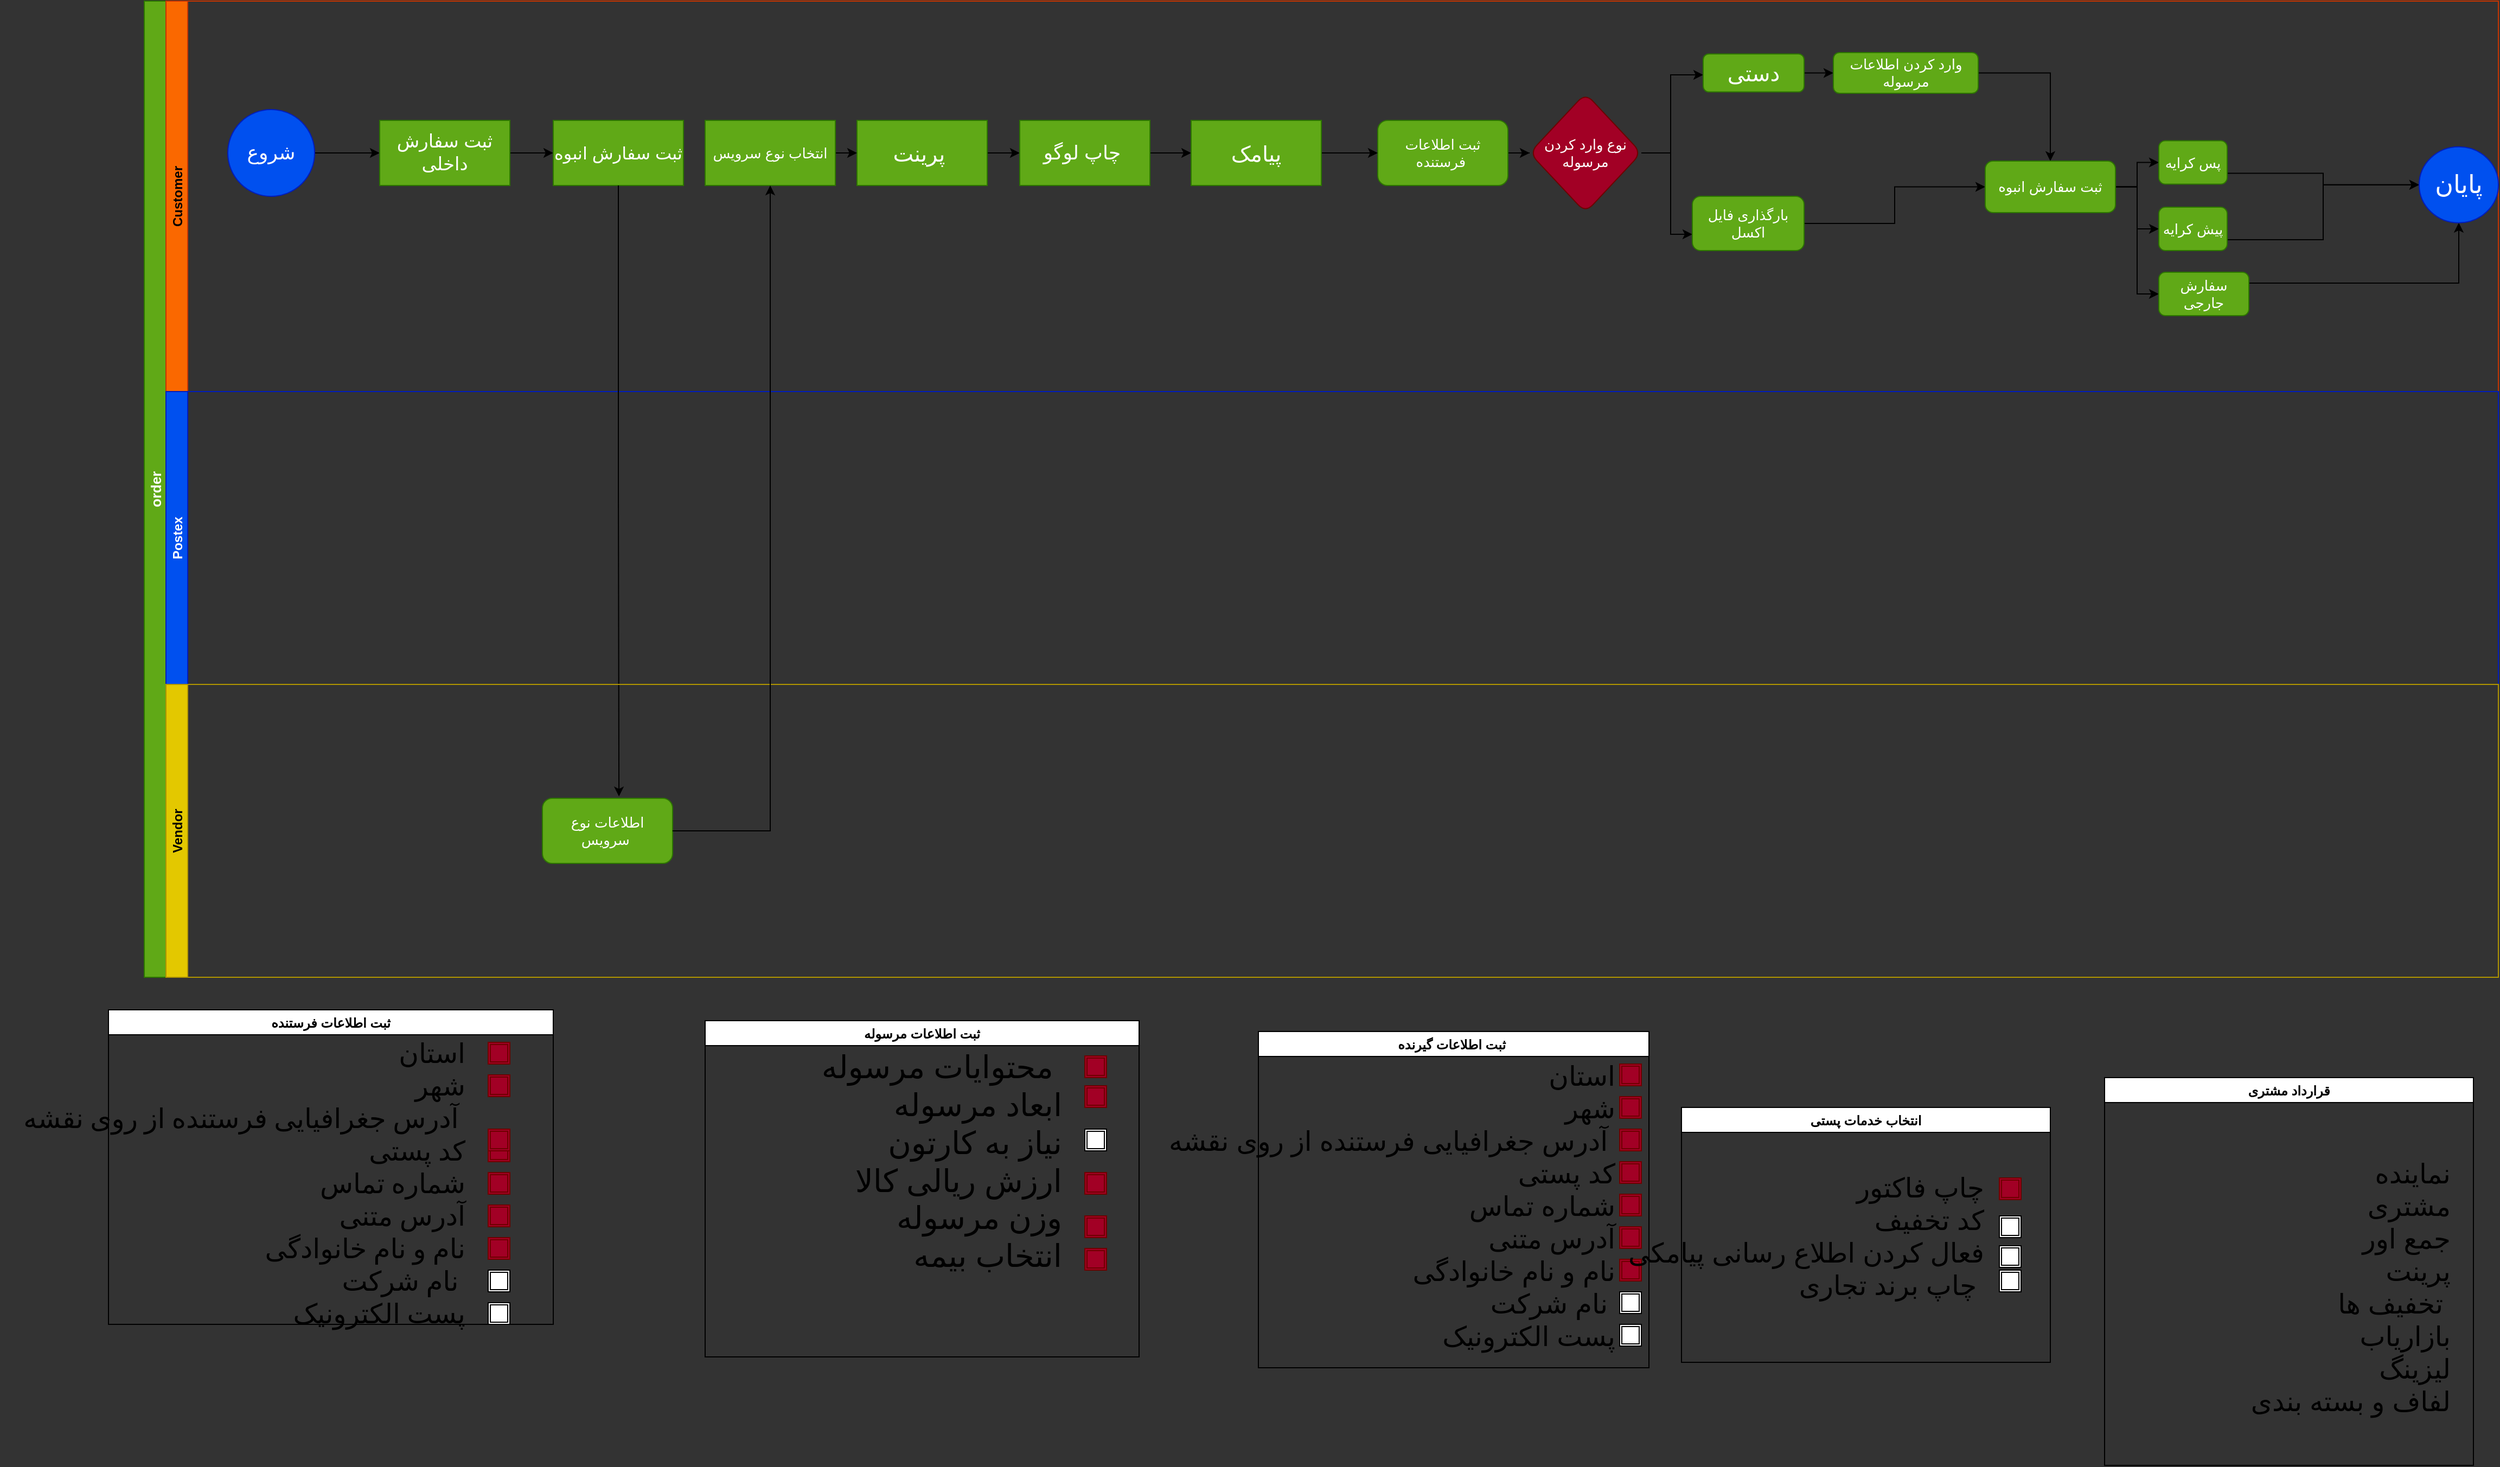 <mxfile>
    <diagram id="snXYFUUtnWpXlYPX3RTv" name="Page-1">
        <mxGraphModel dx="2629" dy="227" grid="0" gridSize="10" guides="1" tooltips="1" connect="1" arrows="1" fold="1" page="1" pageScale="1" pageWidth="2336" pageHeight="1654" background="#333333" math="0" shadow="0">
            <root>
                <mxCell id="0"/>
                <mxCell id="1" parent="0"/>
                <mxCell id="57" value="ثبت اطلاعات فرستنده" style="swimlane;fontColor=#000000;" parent="1" vertex="1">
                    <mxGeometry x="50" y="1010" width="410" height="290" as="geometry">
                        <mxRectangle x="130" y="1140" width="90" height="23" as="alternateBounds"/>
                    </mxGeometry>
                </mxCell>
                <mxCell id="58" value="&lt;span style=&quot;font-size: 25px&quot;&gt;&lt;font color=&quot;#000000&quot;&gt;استان&lt;br&gt;شهر&lt;br&gt;&lt;/font&gt;&lt;/span&gt;&lt;span style=&quot;color: rgb(0 , 0 , 0) ; font-size: 25px&quot;&gt;آدرس جغرافیایی فرستنده از روی نقشه&lt;/span&gt;&lt;span style=&quot;font-size: 25px&quot;&gt;&lt;font color=&quot;#000000&quot;&gt;&amp;nbsp;&lt;br&gt;کد پستی&lt;br&gt;&amp;nbsp;شماره تماس&lt;br&gt;آدرس متنی&lt;br&gt;نام و نام خانوادگی&lt;br&gt;نام شرکت&amp;nbsp;&lt;br&gt;&lt;/font&gt;&lt;/span&gt;&lt;span style=&quot;font-size: 25px&quot;&gt;&lt;font color=&quot;#000000&quot;&gt;پست الکترونیک&lt;/font&gt;&lt;/span&gt;" style="text;html=1;align=right;verticalAlign=middle;resizable=0;points=[];autosize=1;strokeColor=none;fontColor=#FFFFFF;fontFamily=Tahoma;" parent="57" vertex="1">
                    <mxGeometry x="-100" y="70" width="430" height="180" as="geometry"/>
                </mxCell>
                <mxCell id="219" value="" style="shape=ext;double=1;whiteSpace=wrap;html=1;aspect=fixed;fillColor=#a20025;strokeColor=#6F0000;fontColor=#ffffff;" parent="57" vertex="1">
                    <mxGeometry x="350" y="30" width="20" height="20" as="geometry"/>
                </mxCell>
                <mxCell id="220" value="" style="shape=ext;double=1;whiteSpace=wrap;html=1;aspect=fixed;fillColor=#a20025;strokeColor=#6F0000;fontColor=#ffffff;" parent="57" vertex="1">
                    <mxGeometry x="350" y="60" width="20" height="20" as="geometry"/>
                </mxCell>
                <mxCell id="222" value="" style="shape=ext;double=1;whiteSpace=wrap;html=1;aspect=fixed;fillColor=#a20025;strokeColor=#6F0000;fontColor=#ffffff;" parent="57" vertex="1">
                    <mxGeometry x="350" y="120" width="20" height="20" as="geometry"/>
                </mxCell>
                <mxCell id="223" value="" style="shape=ext;double=1;whiteSpace=wrap;html=1;aspect=fixed;fillColor=#a20025;strokeColor=#6F0000;fontColor=#ffffff;" parent="57" vertex="1">
                    <mxGeometry x="350" y="150" width="20" height="20" as="geometry"/>
                </mxCell>
                <mxCell id="224" value="" style="shape=ext;double=1;whiteSpace=wrap;html=1;aspect=fixed;fillColor=#a20025;strokeColor=#6F0000;fontColor=#ffffff;" parent="57" vertex="1">
                    <mxGeometry x="350" y="180" width="20" height="20" as="geometry"/>
                </mxCell>
                <mxCell id="225" value="" style="shape=ext;double=1;whiteSpace=wrap;html=1;aspect=fixed;fillColor=#a20025;strokeColor=#6F0000;fontColor=#ffffff;" parent="57" vertex="1">
                    <mxGeometry x="350" y="210" width="20" height="20" as="geometry"/>
                </mxCell>
                <mxCell id="226" value="" style="shape=ext;double=1;whiteSpace=wrap;html=1;aspect=fixed;" parent="57" vertex="1">
                    <mxGeometry x="350" y="240" width="20" height="20" as="geometry"/>
                </mxCell>
                <mxCell id="227" value="" style="shape=ext;double=1;whiteSpace=wrap;html=1;aspect=fixed;" parent="57" vertex="1">
                    <mxGeometry x="350" y="270" width="20" height="20" as="geometry"/>
                </mxCell>
                <mxCell id="61" value="ثبت اطلاعات مرسوله" style="swimlane;fontColor=#000000;" parent="1" vertex="1">
                    <mxGeometry x="600" y="1020" width="400" height="310" as="geometry"/>
                </mxCell>
                <mxCell id="62" value="&lt;font style=&quot;font-size: 29px&quot;&gt;&lt;font color=&quot;#000000&quot; style=&quot;font-size: 29px&quot;&gt;محتوایات مرسوله&amp;nbsp;&lt;br&gt;&lt;/font&gt;&lt;font color=&quot;#000000&quot; style=&quot;font-size: 29px&quot;&gt;ابعاد مرسوله&lt;br&gt;&lt;/font&gt;&lt;span style=&quot;color: rgb(0 , 0 , 0)&quot;&gt;نیاز به کارتون&lt;/span&gt;&lt;font color=&quot;#000000&quot; style=&quot;font-size: 29px&quot;&gt;&lt;br&gt;ارزش ریالی کالا&lt;/font&gt;&lt;font color=&quot;#000000&quot; style=&quot;font-size: 29px&quot;&gt;&lt;br&gt;وزن مرسوله&lt;br&gt;انتخاب بیمه&lt;/font&gt;&lt;br&gt;&lt;/font&gt;" style="text;html=1;align=right;verticalAlign=middle;resizable=0;points=[];autosize=1;strokeColor=none;fontColor=#FFFFFF;" parent="61" vertex="1">
                    <mxGeometry x="140" y="70" width="190" height="120" as="geometry"/>
                </mxCell>
                <mxCell id="237" value="" style="shape=ext;double=1;whiteSpace=wrap;html=1;aspect=fixed;fillColor=#a20025;strokeColor=#6F0000;fontColor=#ffffff;" parent="61" vertex="1">
                    <mxGeometry x="350" y="32.5" width="20" height="20" as="geometry"/>
                </mxCell>
                <mxCell id="238" value="" style="shape=ext;double=1;whiteSpace=wrap;html=1;aspect=fixed;fillColor=#a20025;strokeColor=#6F0000;fontColor=#ffffff;" parent="61" vertex="1">
                    <mxGeometry x="350" y="60" width="20" height="20" as="geometry"/>
                </mxCell>
                <mxCell id="239" value="" style="shape=ext;double=1;whiteSpace=wrap;html=1;aspect=fixed;fillColor=#a20025;strokeColor=#6F0000;fontColor=#ffffff;" parent="61" vertex="1">
                    <mxGeometry x="350" y="210" width="20" height="20" as="geometry"/>
                </mxCell>
                <mxCell id="241" value="" style="shape=ext;double=1;whiteSpace=wrap;html=1;aspect=fixed;fillColor=#a20025;strokeColor=#6F0000;fontColor=#ffffff;" parent="61" vertex="1">
                    <mxGeometry x="350" y="180" width="20" height="20" as="geometry"/>
                </mxCell>
                <mxCell id="240" value="" style="shape=ext;double=1;whiteSpace=wrap;html=1;aspect=fixed;fillColor=#a20025;strokeColor=#6F0000;fontColor=#ffffff;" parent="61" vertex="1">
                    <mxGeometry x="350" y="140" width="20" height="20" as="geometry"/>
                </mxCell>
                <mxCell id="242" value="" style="shape=ext;double=1;whiteSpace=wrap;html=1;aspect=fixed;" parent="61" vertex="1">
                    <mxGeometry x="350" y="100" width="20" height="20" as="geometry"/>
                </mxCell>
                <mxCell id="63" value="ثبت اطلاعات گیرنده " style="swimlane;fontColor=#000000;" parent="1" vertex="1">
                    <mxGeometry x="1110" y="1030" width="360" height="310" as="geometry"/>
                </mxCell>
                <mxCell id="64" value="&lt;span style=&quot;font-size: 25px&quot;&gt;&lt;font color=&quot;#000000&quot;&gt;استان&lt;br&gt;شهر&lt;br&gt;&lt;/font&gt;&lt;/span&gt;&lt;span style=&quot;color: rgb(0 , 0 , 0) ; font-size: 25px&quot;&gt;آدرس جغرافیایی فرستنده از روی نقشه&lt;/span&gt;&lt;span style=&quot;font-size: 25px&quot;&gt;&lt;font color=&quot;#000000&quot;&gt;&amp;nbsp;&lt;br&gt;کد پستی&lt;br&gt;&amp;nbsp;شماره تماس&lt;br&gt;آدرس متنی&lt;br&gt;نام و نام خانوادگی&lt;br&gt;&lt;/font&gt;&lt;/span&gt;&lt;span style=&quot;font-size: 25px&quot;&gt;&lt;font color=&quot;#000000&quot;&gt;نام شرکت&amp;nbsp;&lt;br&gt;پست الکترونیک&lt;/font&gt;&lt;/span&gt;" style="text;html=1;align=right;verticalAlign=middle;resizable=0;points=[];autosize=1;strokeColor=none;fontColor=#FFFFFF;" parent="63" vertex="1">
                    <mxGeometry y="80" width="330" height="160" as="geometry"/>
                </mxCell>
                <mxCell id="228" value="" style="shape=ext;double=1;whiteSpace=wrap;html=1;aspect=fixed;fillColor=#a20025;strokeColor=#6F0000;fontColor=#ffffff;" parent="63" vertex="1">
                    <mxGeometry x="333" y="30" width="20" height="20" as="geometry"/>
                </mxCell>
                <mxCell id="229" value="" style="shape=ext;double=1;whiteSpace=wrap;html=1;aspect=fixed;fillColor=#a20025;strokeColor=#6F0000;fontColor=#ffffff;" parent="63" vertex="1">
                    <mxGeometry x="333" y="60" width="20" height="20" as="geometry"/>
                </mxCell>
                <mxCell id="230" value="" style="shape=ext;double=1;whiteSpace=wrap;html=1;aspect=fixed;fillColor=#a20025;strokeColor=#6F0000;fontColor=#ffffff;" parent="63" vertex="1">
                    <mxGeometry x="333" y="120" width="20" height="20" as="geometry"/>
                </mxCell>
                <mxCell id="231" value="" style="shape=ext;double=1;whiteSpace=wrap;html=1;aspect=fixed;fillColor=#a20025;strokeColor=#6F0000;fontColor=#ffffff;" parent="63" vertex="1">
                    <mxGeometry x="333" y="150" width="20" height="20" as="geometry"/>
                </mxCell>
                <mxCell id="232" value="" style="shape=ext;double=1;whiteSpace=wrap;html=1;aspect=fixed;fillColor=#a20025;strokeColor=#6F0000;fontColor=#ffffff;" parent="63" vertex="1">
                    <mxGeometry x="333" y="180" width="20" height="20" as="geometry"/>
                </mxCell>
                <mxCell id="233" value="" style="shape=ext;double=1;whiteSpace=wrap;html=1;aspect=fixed;fillColor=#a20025;strokeColor=#6F0000;fontColor=#ffffff;" parent="63" vertex="1">
                    <mxGeometry x="333" y="210" width="20" height="20" as="geometry"/>
                </mxCell>
                <mxCell id="234" value="" style="shape=ext;double=1;whiteSpace=wrap;html=1;aspect=fixed;" parent="63" vertex="1">
                    <mxGeometry x="333" y="240" width="20" height="20" as="geometry"/>
                </mxCell>
                <mxCell id="235" value="" style="shape=ext;double=1;whiteSpace=wrap;html=1;aspect=fixed;" parent="63" vertex="1">
                    <mxGeometry x="333" y="270" width="20" height="20" as="geometry"/>
                </mxCell>
                <mxCell id="236" value="" style="shape=ext;double=1;whiteSpace=wrap;html=1;aspect=fixed;fillColor=#a20025;strokeColor=#6F0000;fontColor=#ffffff;" parent="63" vertex="1">
                    <mxGeometry x="333" y="90" width="20" height="20" as="geometry"/>
                </mxCell>
                <mxCell id="65" value="قرارداد مشتری" style="swimlane;fontColor=#000000;" parent="1" vertex="1">
                    <mxGeometry x="1890" y="1072.5" width="340" height="357.5" as="geometry">
                        <mxRectangle x="130" y="1140" width="90" height="23" as="alternateBounds"/>
                    </mxGeometry>
                </mxCell>
                <mxCell id="66" value="&lt;span style=&quot;color: rgb(0 , 0 , 0) ; font-size: 25px&quot;&gt;نماینده&lt;/span&gt;&lt;br style=&quot;color: rgb(0 , 0 , 0) ; font-size: 25px&quot;&gt;&lt;span style=&quot;color: rgb(0 , 0 , 0) ; font-size: 25px&quot;&gt;مشتری&lt;/span&gt;&lt;br style=&quot;color: rgb(0 , 0 , 0) ; font-size: 25px&quot;&gt;&lt;span style=&quot;color: rgb(0 , 0 , 0) ; font-size: 25px&quot;&gt;جمع اور&lt;/span&gt;&lt;br style=&quot;color: rgb(0 , 0 , 0) ; font-size: 25px&quot;&gt;&lt;span style=&quot;color: rgb(0 , 0 , 0) ; font-size: 25px&quot;&gt;پرینت&lt;/span&gt;&lt;br style=&quot;color: rgb(0 , 0 , 0) ; font-size: 25px&quot;&gt;&lt;span style=&quot;color: rgb(0 , 0 , 0) ; font-size: 25px&quot;&gt;تخفیف ها&amp;nbsp;&lt;/span&gt;&lt;br style=&quot;color: rgb(0 , 0 , 0) ; font-size: 25px&quot;&gt;&lt;span style=&quot;color: rgb(0 , 0 , 0) ; font-size: 25px&quot;&gt;بازاریاب&lt;/span&gt;&lt;br style=&quot;color: rgb(0 , 0 , 0) ; font-size: 25px&quot;&gt;&lt;span style=&quot;color: rgb(0 , 0 , 0) ; font-size: 25px&quot;&gt;لیزینگ&lt;/span&gt;&lt;br style=&quot;color: rgb(0 , 0 , 0) ; font-size: 25px&quot;&gt;&lt;span style=&quot;color: rgb(0 , 0 , 0) ; font-size: 25px&quot;&gt;لفاف و بسته بندی&lt;/span&gt;" style="text;html=1;align=right;verticalAlign=middle;resizable=0;points=[];autosize=1;strokeColor=none;fontColor=#FFFFFF;" parent="65" vertex="1">
                    <mxGeometry x="160" y="117.5" width="160" height="150" as="geometry"/>
                </mxCell>
                <mxCell id="132" value="order" style="swimlane;childLayout=stackLayout;resizeParent=1;resizeParentMax=0;horizontal=0;startSize=20;horizontalStack=0;fillColor=#60a917;strokeColor=#2D7600;fontColor=#ffffff;fontSize=13;" parent="1" vertex="1">
                    <mxGeometry x="83" y="80" width="2170" height="900" as="geometry"/>
                </mxCell>
                <mxCell id="133" value="Customer" style="swimlane;startSize=20;horizontal=0;fillColor=#fa6800;fontColor=#000000;strokeColor=#C73500;" parent="132" vertex="1">
                    <mxGeometry x="20" width="2150" height="360" as="geometry"/>
                </mxCell>
                <mxCell id="138" value="" style="edgeStyle=orthogonalEdgeStyle;rounded=0;orthogonalLoop=1;jettySize=auto;html=1;fontSize=13;" parent="133" source="136" target="137" edge="1">
                    <mxGeometry relative="1" as="geometry"/>
                </mxCell>
                <mxCell id="136" value="&lt;font style=&quot;font-size: 18px&quot;&gt;شروع&lt;/font&gt;" style="ellipse;whiteSpace=wrap;html=1;aspect=fixed;fontSize=13;fillColor=#0050ef;strokeColor=#001DBC;fontColor=#ffffff;" parent="133" vertex="1">
                    <mxGeometry x="57" y="100" width="80" height="80" as="geometry"/>
                </mxCell>
                <mxCell id="140" value="" style="edgeStyle=orthogonalEdgeStyle;rounded=0;orthogonalLoop=1;jettySize=auto;html=1;fontSize=13;" parent="133" source="137" target="139" edge="1">
                    <mxGeometry relative="1" as="geometry"/>
                </mxCell>
                <mxCell id="137" value="&lt;font style=&quot;font-size: 17px&quot;&gt;ثبت سفارش داخلی&lt;/font&gt;" style="whiteSpace=wrap;html=1;fontSize=13;fontColor=#ffffff;strokeColor=#2D7600;fillColor=#60a917;" parent="133" vertex="1">
                    <mxGeometry x="197" y="110" width="120" height="60" as="geometry"/>
                </mxCell>
                <mxCell id="139" value="&lt;font style=&quot;font-size: 16px&quot;&gt;ثبت سفارش انبوه&lt;/font&gt;" style="whiteSpace=wrap;html=1;fontSize=13;fontColor=#ffffff;strokeColor=#2D7600;fillColor=#60a917;" parent="133" vertex="1">
                    <mxGeometry x="357" y="110" width="120" height="60" as="geometry"/>
                </mxCell>
                <mxCell id="177" value="" style="edgeStyle=orthogonalEdgeStyle;rounded=0;orthogonalLoop=1;jettySize=auto;html=1;" parent="133" source="148" target="176" edge="1">
                    <mxGeometry relative="1" as="geometry"/>
                </mxCell>
                <mxCell id="148" value="ثبت اطلاعات فرستنده&amp;nbsp;" style="whiteSpace=wrap;html=1;rounded=1;fontSize=13;fontColor=#ffffff;strokeColor=#2D7600;fillColor=#60a917;" parent="133" vertex="1">
                    <mxGeometry x="1117" y="110" width="120" height="60" as="geometry"/>
                </mxCell>
                <mxCell id="166" value="" style="edgeStyle=orthogonalEdgeStyle;rounded=0;orthogonalLoop=1;jettySize=auto;html=1;" parent="133" source="163" target="165" edge="1">
                    <mxGeometry relative="1" as="geometry"/>
                </mxCell>
                <mxCell id="163" value="&lt;font style=&quot;font-size: 20px&quot;&gt;پرینت&amp;nbsp;&lt;/font&gt;" style="whiteSpace=wrap;html=1;fontSize=13;fontColor=#ffffff;strokeColor=#2D7600;fillColor=#60a917;" parent="133" vertex="1">
                    <mxGeometry x="637" y="110" width="120" height="60" as="geometry"/>
                </mxCell>
                <mxCell id="168" value="" style="edgeStyle=orthogonalEdgeStyle;rounded=0;orthogonalLoop=1;jettySize=auto;html=1;" parent="133" source="165" target="167" edge="1">
                    <mxGeometry relative="1" as="geometry"/>
                </mxCell>
                <mxCell id="165" value="&lt;font style=&quot;font-size: 18px&quot;&gt;چاپ لوگو&amp;nbsp;&lt;/font&gt;" style="whiteSpace=wrap;html=1;fontSize=13;fontColor=#ffffff;strokeColor=#2D7600;fillColor=#60a917;" parent="133" vertex="1">
                    <mxGeometry x="787" y="110" width="120" height="60" as="geometry"/>
                </mxCell>
                <mxCell id="171" style="edgeStyle=orthogonalEdgeStyle;rounded=0;orthogonalLoop=1;jettySize=auto;html=1;exitX=1;exitY=0.5;exitDx=0;exitDy=0;entryX=0;entryY=0.5;entryDx=0;entryDy=0;" parent="133" source="167" target="148" edge="1">
                    <mxGeometry relative="1" as="geometry"/>
                </mxCell>
                <mxCell id="167" value="&lt;font face=&quot;helvetica&quot;&gt;&lt;span style=&quot;font-size: 20px&quot;&gt;پیامک&lt;/span&gt;&lt;/font&gt;" style="whiteSpace=wrap;html=1;fontSize=13;fontColor=#ffffff;strokeColor=#2D7600;fillColor=#60a917;" parent="133" vertex="1">
                    <mxGeometry x="945" y="110" width="120" height="60" as="geometry"/>
                </mxCell>
                <mxCell id="175" style="edgeStyle=orthogonalEdgeStyle;rounded=0;orthogonalLoop=1;jettySize=auto;html=1;exitX=1;exitY=0.5;exitDx=0;exitDy=0;entryX=0;entryY=0.5;entryDx=0;entryDy=0;" parent="133" source="172" target="163" edge="1">
                    <mxGeometry relative="1" as="geometry"/>
                </mxCell>
                <mxCell id="172" value="انتخاب نوع سرویس" style="whiteSpace=wrap;html=1;fontSize=13;fontColor=#ffffff;strokeColor=#2D7600;fillColor=#60a917;" parent="133" vertex="1">
                    <mxGeometry x="497" y="110" width="120" height="60" as="geometry"/>
                </mxCell>
                <mxCell id="179" value="" style="edgeStyle=orthogonalEdgeStyle;rounded=0;orthogonalLoop=1;jettySize=auto;html=1;" parent="133" source="176" target="178" edge="1">
                    <mxGeometry relative="1" as="geometry">
                        <Array as="points">
                            <mxPoint x="1387" y="140"/>
                            <mxPoint x="1387" y="68"/>
                        </Array>
                    </mxGeometry>
                </mxCell>
                <mxCell id="181" value="" style="edgeStyle=orthogonalEdgeStyle;rounded=0;orthogonalLoop=1;jettySize=auto;html=1;" parent="133" source="176" target="180" edge="1">
                    <mxGeometry relative="1" as="geometry">
                        <Array as="points">
                            <mxPoint x="1387" y="140"/>
                            <mxPoint x="1387" y="215"/>
                        </Array>
                    </mxGeometry>
                </mxCell>
                <mxCell id="176" value="نوع وارد کردن مرسوله" style="rhombus;whiteSpace=wrap;html=1;rounded=1;fontSize=13;fontColor=#ffffff;strokeColor=#6F0000;fillColor=#a20025;" parent="133" vertex="1">
                    <mxGeometry x="1257" y="85" width="103" height="110" as="geometry"/>
                </mxCell>
                <mxCell id="183" value="" style="edgeStyle=orthogonalEdgeStyle;rounded=0;orthogonalLoop=1;jettySize=auto;html=1;" parent="133" source="178" target="182" edge="1">
                    <mxGeometry relative="1" as="geometry"/>
                </mxCell>
                <mxCell id="178" value="&lt;font style=&quot;font-size: 20px&quot;&gt;دستی&lt;/font&gt;" style="whiteSpace=wrap;html=1;rounded=1;fontSize=13;fontColor=#ffffff;strokeColor=#2D7600;fillColor=#60a917;" parent="133" vertex="1">
                    <mxGeometry x="1417" y="48.75" width="93" height="35" as="geometry"/>
                </mxCell>
                <mxCell id="204" style="edgeStyle=orthogonalEdgeStyle;rounded=0;orthogonalLoop=1;jettySize=auto;html=1;exitX=1;exitY=0.5;exitDx=0;exitDy=0;entryX=0;entryY=0.5;entryDx=0;entryDy=0;" parent="133" source="180" target="186" edge="1">
                    <mxGeometry relative="1" as="geometry"/>
                </mxCell>
                <mxCell id="180" value="بارگذاری فایل اکسل" style="whiteSpace=wrap;html=1;rounded=1;fontSize=13;fontColor=#ffffff;strokeColor=#2D7600;fillColor=#60a917;" parent="133" vertex="1">
                    <mxGeometry x="1407" y="180" width="103" height="50" as="geometry"/>
                </mxCell>
                <mxCell id="187" value="" style="edgeStyle=orthogonalEdgeStyle;rounded=0;orthogonalLoop=1;jettySize=auto;html=1;" parent="133" source="182" target="186" edge="1">
                    <mxGeometry relative="1" as="geometry"/>
                </mxCell>
                <mxCell id="182" value="وارد کردن اطلاعات مرسوله" style="whiteSpace=wrap;html=1;rounded=1;fontSize=13;fontColor=#ffffff;strokeColor=#2D7600;fillColor=#60a917;" parent="133" vertex="1">
                    <mxGeometry x="1537" y="47.5" width="133.5" height="37.5" as="geometry"/>
                </mxCell>
                <mxCell id="189" value="" style="edgeStyle=orthogonalEdgeStyle;rounded=0;orthogonalLoop=1;jettySize=auto;html=1;" parent="133" source="186" target="188" edge="1">
                    <mxGeometry relative="1" as="geometry"/>
                </mxCell>
                <mxCell id="206" style="edgeStyle=orthogonalEdgeStyle;rounded=0;orthogonalLoop=1;jettySize=auto;html=1;exitX=1;exitY=0.5;exitDx=0;exitDy=0;entryX=0;entryY=0.5;entryDx=0;entryDy=0;" parent="133" source="186" target="205" edge="1">
                    <mxGeometry relative="1" as="geometry"/>
                </mxCell>
                <mxCell id="209" style="edgeStyle=orthogonalEdgeStyle;rounded=0;orthogonalLoop=1;jettySize=auto;html=1;exitX=1;exitY=0.5;exitDx=0;exitDy=0;entryX=0;entryY=0.5;entryDx=0;entryDy=0;" parent="133" source="186" target="208" edge="1">
                    <mxGeometry relative="1" as="geometry"/>
                </mxCell>
                <mxCell id="186" value="ثبت سفارش انبوه" style="whiteSpace=wrap;html=1;rounded=1;fontSize=13;fontColor=#ffffff;strokeColor=#2D7600;fillColor=#60a917;" parent="133" vertex="1">
                    <mxGeometry x="1677" y="147.5" width="120" height="47.5" as="geometry"/>
                </mxCell>
                <mxCell id="249" style="edgeStyle=orthogonalEdgeStyle;rounded=0;orthogonalLoop=1;jettySize=auto;html=1;exitX=1;exitY=0.75;exitDx=0;exitDy=0;" parent="133" source="188" target="212" edge="1">
                    <mxGeometry relative="1" as="geometry"/>
                </mxCell>
                <mxCell id="188" value="پس کرایه" style="whiteSpace=wrap;html=1;rounded=1;fontSize=13;fontColor=#ffffff;strokeColor=#2D7600;fillColor=#60a917;" parent="133" vertex="1">
                    <mxGeometry x="1837" y="128.75" width="63" height="40" as="geometry"/>
                </mxCell>
                <mxCell id="250" style="edgeStyle=orthogonalEdgeStyle;rounded=0;orthogonalLoop=1;jettySize=auto;html=1;exitX=1;exitY=0.75;exitDx=0;exitDy=0;" parent="133" source="205" target="212" edge="1">
                    <mxGeometry relative="1" as="geometry"/>
                </mxCell>
                <mxCell id="205" value="پیش کرایه" style="whiteSpace=wrap;html=1;rounded=1;fontSize=13;fontColor=#ffffff;strokeColor=#2D7600;fillColor=#60a917;" parent="133" vertex="1">
                    <mxGeometry x="1837" y="190" width="63" height="40" as="geometry"/>
                </mxCell>
                <mxCell id="251" style="edgeStyle=orthogonalEdgeStyle;rounded=0;orthogonalLoop=1;jettySize=auto;html=1;exitX=1;exitY=0.25;exitDx=0;exitDy=0;" parent="133" source="208" target="212" edge="1">
                    <mxGeometry relative="1" as="geometry"/>
                </mxCell>
                <mxCell id="208" value="سفارش جارجی" style="whiteSpace=wrap;html=1;rounded=1;fontSize=13;fontColor=#ffffff;strokeColor=#2D7600;fillColor=#60a917;" parent="133" vertex="1">
                    <mxGeometry x="1837" y="250" width="83" height="40" as="geometry"/>
                </mxCell>
                <mxCell id="212" value="&lt;font style=&quot;font-size: 23px&quot;&gt;پایان&lt;/font&gt;" style="ellipse;whiteSpace=wrap;html=1;fillColor=#0050ef;strokeColor=#001DBC;fontColor=#ffffff;" parent="133" vertex="1">
                    <mxGeometry x="2077" y="134.38" width="73" height="70" as="geometry"/>
                </mxCell>
                <mxCell id="134" value="Postex" style="swimlane;startSize=20;horizontal=0;fillColor=#0050ef;fontColor=#ffffff;strokeColor=#001DBC;" parent="132" vertex="1">
                    <mxGeometry x="20" y="360" width="2150" height="270" as="geometry"/>
                </mxCell>
                <mxCell id="147" style="edgeStyle=orthogonalEdgeStyle;rounded=0;orthogonalLoop=1;jettySize=auto;html=1;exitX=0.5;exitY=1;exitDx=0;exitDy=0;entryX=0.588;entryY=-0.029;entryDx=0;entryDy=0;entryPerimeter=0;fontSize=13;" parent="132" source="139" target="143" edge="1">
                    <mxGeometry relative="1" as="geometry"/>
                </mxCell>
                <mxCell id="135" value="Vendor" style="swimlane;startSize=20;horizontal=0;fillColor=#e3c800;fontColor=#000000;strokeColor=#B09500;" parent="132" vertex="1">
                    <mxGeometry x="20" y="630" width="2150" height="270" as="geometry"/>
                </mxCell>
                <mxCell id="143" value="اطلاعات نوع سرویس&amp;nbsp;" style="rounded=1;whiteSpace=wrap;html=1;fontSize=13;fillColor=#60a917;strokeColor=#2D7600;fontColor=#ffffff;" parent="135" vertex="1">
                    <mxGeometry x="347" y="105" width="120" height="60" as="geometry"/>
                </mxCell>
                <mxCell id="174" style="edgeStyle=orthogonalEdgeStyle;rounded=0;orthogonalLoop=1;jettySize=auto;html=1;exitX=1;exitY=0.5;exitDx=0;exitDy=0;" parent="132" source="143" target="172" edge="1">
                    <mxGeometry relative="1" as="geometry"/>
                </mxCell>
                <mxCell id="221" value="" style="shape=ext;double=1;whiteSpace=wrap;html=1;aspect=fixed;fillColor=#a20025;strokeColor=#6F0000;fontColor=#ffffff;" parent="1" vertex="1">
                    <mxGeometry x="400" y="1120" width="20" height="20" as="geometry"/>
                </mxCell>
                <mxCell id="243" value="انتخاب خدمات پستی" style="swimlane;startSize=23;fontColor=#000000;" parent="1" vertex="1">
                    <mxGeometry x="1500" y="1100" width="340" height="235" as="geometry"/>
                </mxCell>
                <mxCell id="244" value="&lt;div style=&quot;font-size: 25px&quot;&gt;&lt;font style=&quot;font-size: 25px&quot; color=&quot;#000000&quot;&gt;چاپ فاکتور&lt;/font&gt;&lt;/div&gt;&lt;div style=&quot;font-size: 25px&quot;&gt;&lt;span&gt;&lt;font style=&quot;font-size: 25px&quot; color=&quot;#000000&quot;&gt;کد تخفیف&lt;/font&gt;&lt;/span&gt;&lt;/div&gt;&lt;div style=&quot;font-size: 25px&quot;&gt;&lt;span&gt;&lt;font style=&quot;font-size: 25px&quot; color=&quot;#000000&quot;&gt;فعال کردن اطلاع رسانی پیامکی&lt;/font&gt;&lt;/span&gt;&lt;/div&gt;&lt;div style=&quot;font-size: 25px&quot;&gt;&lt;font style=&quot;font-size: 25px&quot; color=&quot;#000000&quot;&gt;چاپ برند تجاری&amp;nbsp;&lt;/font&gt;&lt;/div&gt;" style="text;html=1;align=right;verticalAlign=middle;resizable=0;points=[];autosize=1;strokeColor=none;fontColor=#FFFFFF;" parent="243" vertex="1">
                    <mxGeometry y="87.5" width="280" height="60" as="geometry"/>
                </mxCell>
                <mxCell id="245" value="" style="shape=ext;double=1;whiteSpace=wrap;html=1;aspect=fixed;fillColor=#a20025;strokeColor=#6F0000;fontColor=#ffffff;" parent="243" vertex="1">
                    <mxGeometry x="293" y="65" width="20" height="20" as="geometry"/>
                </mxCell>
                <mxCell id="246" value="" style="shape=ext;double=1;whiteSpace=wrap;html=1;aspect=fixed;" parent="243" vertex="1">
                    <mxGeometry x="293" y="100" width="20" height="20" as="geometry"/>
                </mxCell>
                <mxCell id="247" value="" style="shape=ext;double=1;whiteSpace=wrap;html=1;aspect=fixed;" parent="243" vertex="1">
                    <mxGeometry x="293" y="150" width="20" height="20" as="geometry"/>
                </mxCell>
                <mxCell id="248" value="" style="shape=ext;double=1;whiteSpace=wrap;html=1;aspect=fixed;" parent="243" vertex="1">
                    <mxGeometry x="293" y="127.5" width="20" height="20" as="geometry"/>
                </mxCell>
            </root>
        </mxGraphModel>
    </diagram>
</mxfile>